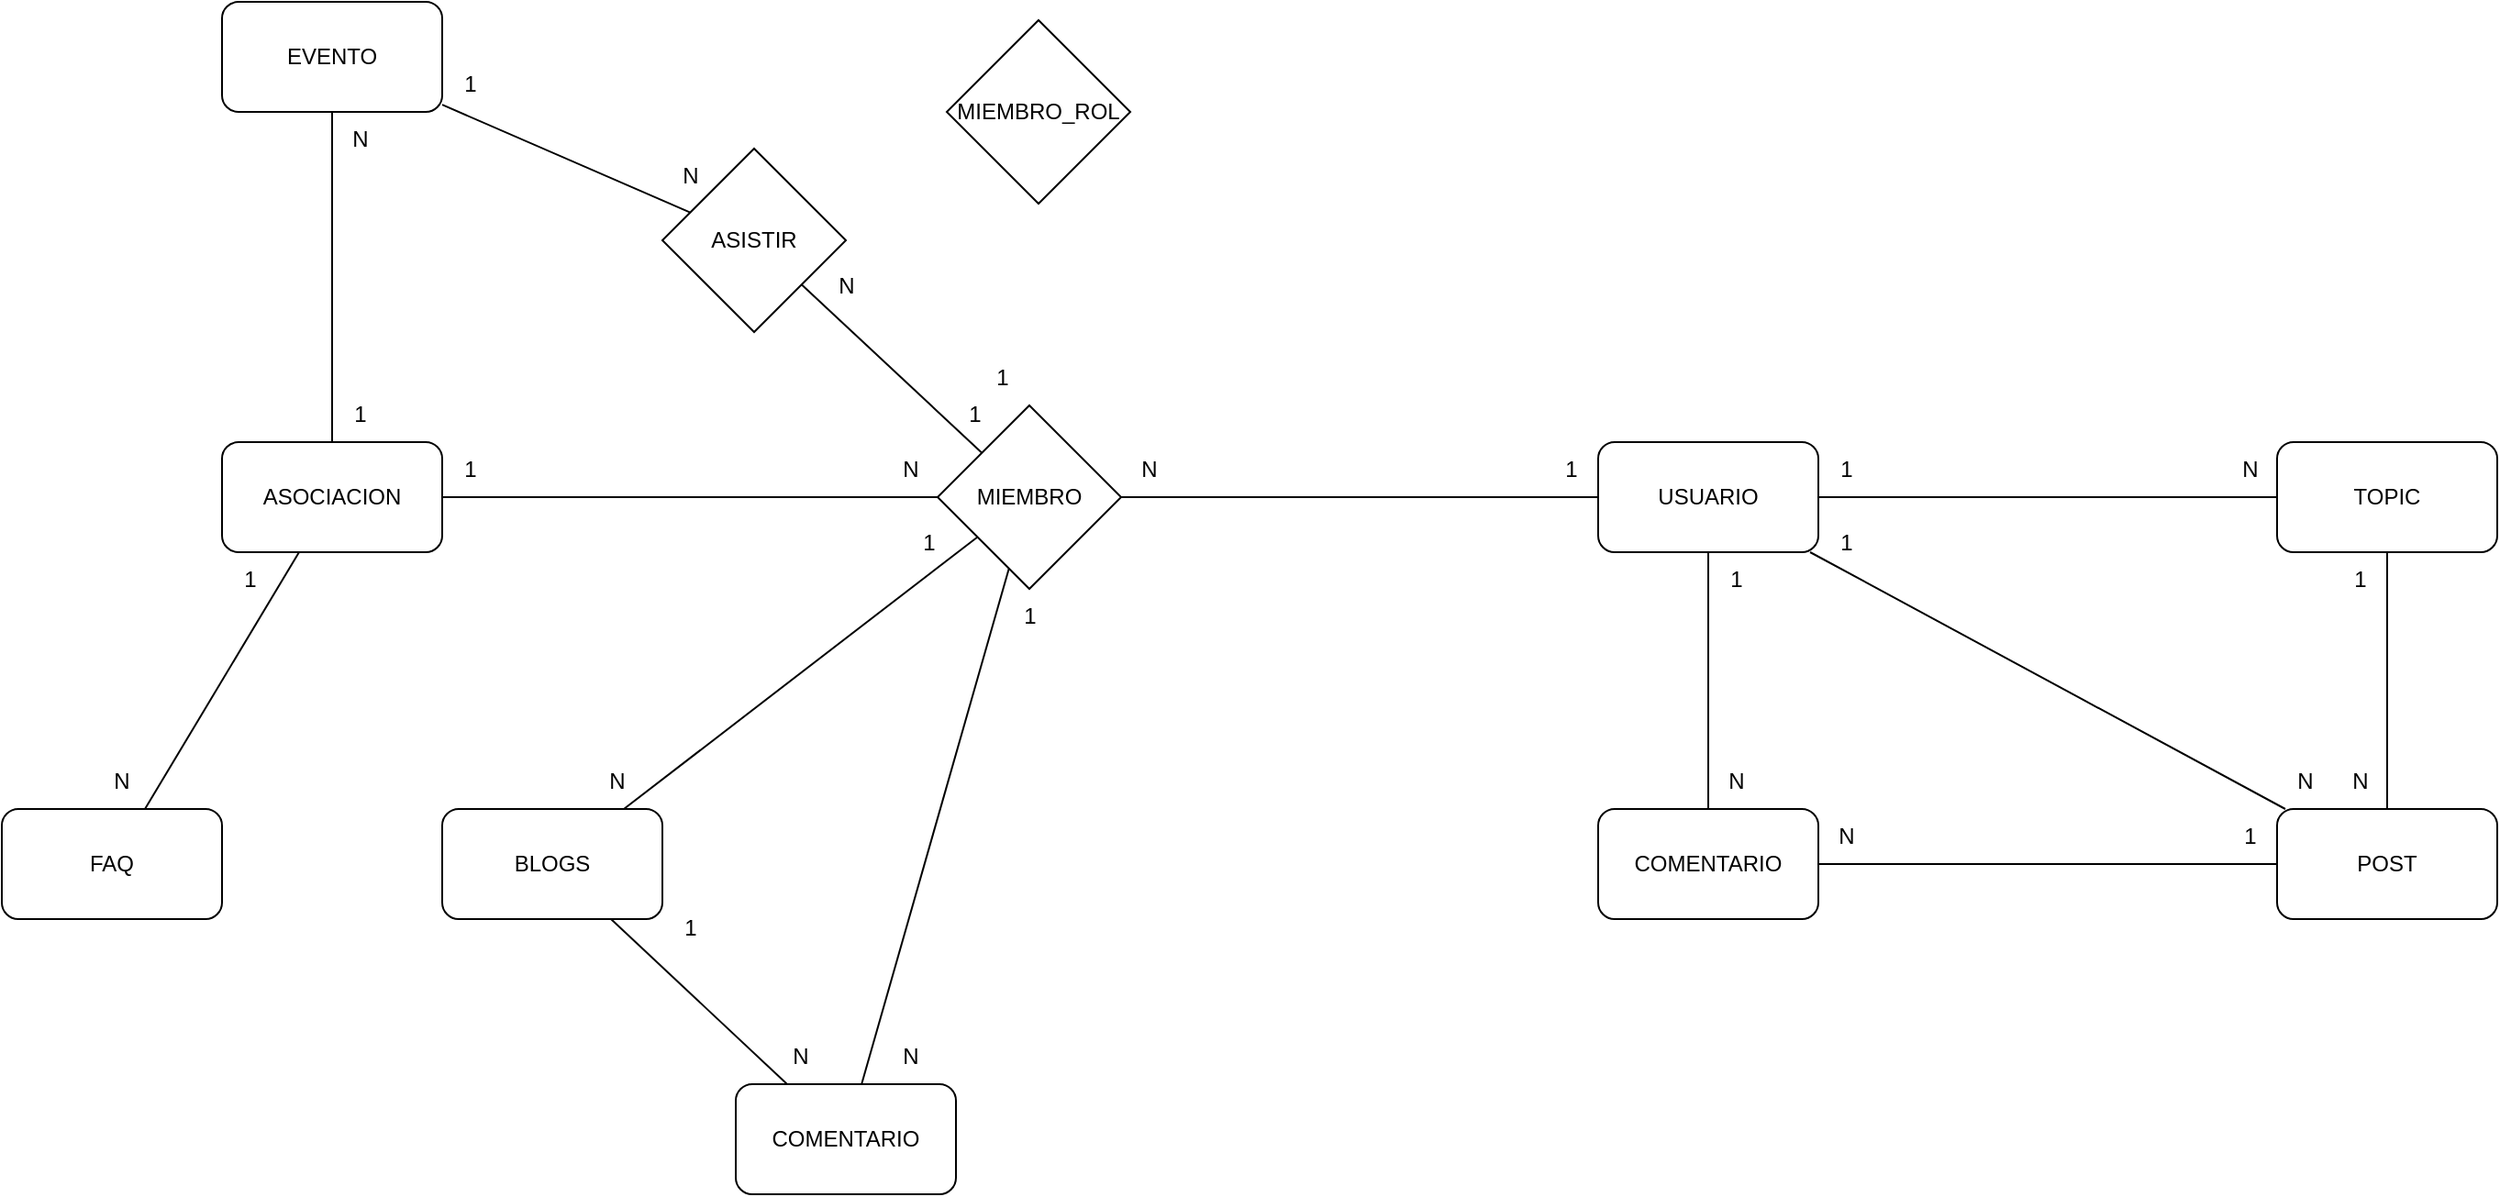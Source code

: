 <mxfile>
    <diagram id="R2lEEEUBdFMjLlhIrx00" name="Page-1">
        <mxGraphModel dx="1107" dy="612" grid="1" gridSize="10" guides="1" tooltips="1" connect="1" arrows="1" fold="1" page="1" pageScale="1" pageWidth="3300" pageHeight="4681" math="0" shadow="0" extFonts="Permanent Marker^https://fonts.googleapis.com/css?family=Permanent+Marker">
            <root>
                <mxCell id="0"/>
                <mxCell id="1" parent="0"/>
                <mxCell id="6TVAVnuaZjavT5ibVuFq-6" style="rounded=0;orthogonalLoop=1;jettySize=auto;html=1;endArrow=none;endFill=0;" parent="1" source="6TVAVnuaZjavT5ibVuFq-1" target="6TVAVnuaZjavT5ibVuFq-71" edge="1">
                    <mxGeometry relative="1" as="geometry">
                        <mxPoint x="1470" y="2900" as="targetPoint"/>
                    </mxGeometry>
                </mxCell>
                <mxCell id="6TVAVnuaZjavT5ibVuFq-1" value="ASOCIACION" style="rounded=1;whiteSpace=wrap;html=1;" parent="1" vertex="1">
                    <mxGeometry x="1090" y="2870" width="120" height="60" as="geometry"/>
                </mxCell>
                <mxCell id="6TVAVnuaZjavT5ibVuFq-2" value="USUARIO" style="rounded=1;whiteSpace=wrap;html=1;" parent="1" vertex="1">
                    <mxGeometry x="1840" y="2870" width="120" height="60" as="geometry"/>
                </mxCell>
                <mxCell id="6TVAVnuaZjavT5ibVuFq-3" value="FAQ" style="rounded=1;whiteSpace=wrap;html=1;" parent="1" vertex="1">
                    <mxGeometry x="970" y="3070" width="120" height="60" as="geometry"/>
                </mxCell>
                <mxCell id="6TVAVnuaZjavT5ibVuFq-4" value="BLOGS" style="rounded=1;whiteSpace=wrap;html=1;" parent="1" vertex="1">
                    <mxGeometry x="1210" y="3070" width="120" height="60" as="geometry"/>
                </mxCell>
                <mxCell id="6TVAVnuaZjavT5ibVuFq-7" style="rounded=0;orthogonalLoop=1;jettySize=auto;html=1;endArrow=none;endFill=0;" parent="1" source="6TVAVnuaZjavT5ibVuFq-2" target="6TVAVnuaZjavT5ibVuFq-71" edge="1">
                    <mxGeometry relative="1" as="geometry">
                        <mxPoint x="1220" y="2910" as="sourcePoint"/>
                        <mxPoint x="1590" y="2900" as="targetPoint"/>
                    </mxGeometry>
                </mxCell>
                <mxCell id="6TVAVnuaZjavT5ibVuFq-9" value="1" style="text;html=1;align=center;verticalAlign=middle;resizable=0;points=[];autosize=1;strokeColor=none;fillColor=none;" parent="1" vertex="1">
                    <mxGeometry x="1210" y="2870" width="30" height="30" as="geometry"/>
                </mxCell>
                <mxCell id="6TVAVnuaZjavT5ibVuFq-10" value="N" style="text;html=1;align=center;verticalAlign=middle;resizable=0;points=[];autosize=1;strokeColor=none;fillColor=none;" parent="1" vertex="1">
                    <mxGeometry x="1450" y="2870" width="30" height="30" as="geometry"/>
                </mxCell>
                <mxCell id="6TVAVnuaZjavT5ibVuFq-11" value="N" style="text;html=1;align=center;verticalAlign=middle;resizable=0;points=[];autosize=1;strokeColor=none;fillColor=none;" parent="1" vertex="1">
                    <mxGeometry x="1580" y="2870" width="30" height="30" as="geometry"/>
                </mxCell>
                <mxCell id="6TVAVnuaZjavT5ibVuFq-12" value="1" style="text;html=1;align=center;verticalAlign=middle;resizable=0;points=[];autosize=1;strokeColor=none;fillColor=none;" parent="1" vertex="1">
                    <mxGeometry x="1810" y="2870" width="30" height="30" as="geometry"/>
                </mxCell>
                <mxCell id="6TVAVnuaZjavT5ibVuFq-14" style="rounded=0;orthogonalLoop=1;jettySize=auto;html=1;endArrow=none;endFill=0;" parent="1" source="6TVAVnuaZjavT5ibVuFq-1" target="6TVAVnuaZjavT5ibVuFq-3" edge="1">
                    <mxGeometry relative="1" as="geometry">
                        <mxPoint x="1050" y="2940" as="sourcePoint"/>
                        <mxPoint x="1176" y="3080" as="targetPoint"/>
                    </mxGeometry>
                </mxCell>
                <mxCell id="6TVAVnuaZjavT5ibVuFq-16" value="1" style="text;html=1;align=center;verticalAlign=middle;resizable=0;points=[];autosize=1;strokeColor=none;fillColor=none;" parent="1" vertex="1">
                    <mxGeometry x="1090" y="2930" width="30" height="30" as="geometry"/>
                </mxCell>
                <mxCell id="6TVAVnuaZjavT5ibVuFq-18" value="N" style="text;html=1;align=center;verticalAlign=middle;resizable=0;points=[];autosize=1;strokeColor=none;fillColor=none;" parent="1" vertex="1">
                    <mxGeometry x="1020" y="3040" width="30" height="30" as="geometry"/>
                </mxCell>
                <mxCell id="6TVAVnuaZjavT5ibVuFq-21" value="COMENTARIO" style="rounded=1;whiteSpace=wrap;html=1;" parent="1" vertex="1">
                    <mxGeometry x="1370" y="3220" width="120" height="60" as="geometry"/>
                </mxCell>
                <mxCell id="6TVAVnuaZjavT5ibVuFq-22" style="rounded=0;orthogonalLoop=1;jettySize=auto;html=1;endArrow=none;endFill=0;" parent="1" source="6TVAVnuaZjavT5ibVuFq-4" target="6TVAVnuaZjavT5ibVuFq-21" edge="1">
                    <mxGeometry relative="1" as="geometry">
                        <mxPoint x="1460" y="3090" as="sourcePoint"/>
                        <mxPoint x="1544" y="3230" as="targetPoint"/>
                    </mxGeometry>
                </mxCell>
                <mxCell id="6TVAVnuaZjavT5ibVuFq-23" value="1" style="text;html=1;align=center;verticalAlign=middle;resizable=0;points=[];autosize=1;strokeColor=none;fillColor=none;" parent="1" vertex="1">
                    <mxGeometry x="1330" y="3120" width="30" height="30" as="geometry"/>
                </mxCell>
                <mxCell id="6TVAVnuaZjavT5ibVuFq-24" value="N" style="text;html=1;align=center;verticalAlign=middle;resizable=0;points=[];autosize=1;strokeColor=none;fillColor=none;" parent="1" vertex="1">
                    <mxGeometry x="1390" y="3190" width="30" height="30" as="geometry"/>
                </mxCell>
                <mxCell id="6TVAVnuaZjavT5ibVuFq-29" style="rounded=0;orthogonalLoop=1;jettySize=auto;html=1;endArrow=none;endFill=0;" parent="1" source="6TVAVnuaZjavT5ibVuFq-71" target="6TVAVnuaZjavT5ibVuFq-21" edge="1">
                    <mxGeometry relative="1" as="geometry">
                        <mxPoint x="1521.429" y="2930" as="sourcePoint"/>
                        <mxPoint x="1580" y="3130" as="targetPoint"/>
                    </mxGeometry>
                </mxCell>
                <mxCell id="6TVAVnuaZjavT5ibVuFq-30" value="1" style="text;html=1;align=center;verticalAlign=middle;resizable=0;points=[];autosize=1;strokeColor=none;fillColor=none;" parent="1" vertex="1">
                    <mxGeometry x="1515" y="2950" width="30" height="30" as="geometry"/>
                </mxCell>
                <mxCell id="6TVAVnuaZjavT5ibVuFq-31" value="N" style="text;html=1;align=center;verticalAlign=middle;resizable=0;points=[];autosize=1;strokeColor=none;fillColor=none;" parent="1" vertex="1">
                    <mxGeometry x="1450" y="3190" width="30" height="30" as="geometry"/>
                </mxCell>
                <mxCell id="6TVAVnuaZjavT5ibVuFq-32" value="TOPIC" style="rounded=1;whiteSpace=wrap;html=1;" parent="1" vertex="1">
                    <mxGeometry x="2210" y="2870" width="120" height="60" as="geometry"/>
                </mxCell>
                <mxCell id="6TVAVnuaZjavT5ibVuFq-40" value="POST" style="rounded=1;whiteSpace=wrap;html=1;" parent="1" vertex="1">
                    <mxGeometry x="2210" y="3070" width="120" height="60" as="geometry"/>
                </mxCell>
                <mxCell id="6TVAVnuaZjavT5ibVuFq-41" value="COMENTARIO" style="rounded=1;whiteSpace=wrap;html=1;" parent="1" vertex="1">
                    <mxGeometry x="1840" y="3070" width="120" height="60" as="geometry"/>
                </mxCell>
                <mxCell id="6TVAVnuaZjavT5ibVuFq-43" style="rounded=0;orthogonalLoop=1;jettySize=auto;html=1;endArrow=none;endFill=0;" parent="1" source="6TVAVnuaZjavT5ibVuFq-32" target="6TVAVnuaZjavT5ibVuFq-40" edge="1">
                    <mxGeometry relative="1" as="geometry">
                        <mxPoint x="2220" y="2910" as="sourcePoint"/>
                        <mxPoint x="2030" y="2910" as="targetPoint"/>
                    </mxGeometry>
                </mxCell>
                <mxCell id="6TVAVnuaZjavT5ibVuFq-44" style="rounded=0;orthogonalLoop=1;jettySize=auto;html=1;endArrow=none;endFill=0;" parent="1" source="6TVAVnuaZjavT5ibVuFq-40" target="6TVAVnuaZjavT5ibVuFq-41" edge="1">
                    <mxGeometry relative="1" as="geometry">
                        <mxPoint x="2144" y="3010" as="sourcePoint"/>
                        <mxPoint x="2130" y="3130" as="targetPoint"/>
                    </mxGeometry>
                </mxCell>
                <mxCell id="6TVAVnuaZjavT5ibVuFq-45" style="rounded=0;orthogonalLoop=1;jettySize=auto;html=1;endArrow=none;endFill=0;" parent="1" source="6TVAVnuaZjavT5ibVuFq-32" target="6TVAVnuaZjavT5ibVuFq-2" edge="1">
                    <mxGeometry relative="1" as="geometry">
                        <mxPoint x="2240" y="2780" as="sourcePoint"/>
                        <mxPoint x="1990" y="2780" as="targetPoint"/>
                    </mxGeometry>
                </mxCell>
                <mxCell id="6TVAVnuaZjavT5ibVuFq-46" value="1" style="text;html=1;align=center;verticalAlign=middle;resizable=0;points=[];autosize=1;strokeColor=none;fillColor=none;" parent="1" vertex="1">
                    <mxGeometry x="1960" y="2870" width="30" height="30" as="geometry"/>
                </mxCell>
                <mxCell id="6TVAVnuaZjavT5ibVuFq-47" value="N" style="text;html=1;align=center;verticalAlign=middle;resizable=0;points=[];autosize=1;strokeColor=none;fillColor=none;" parent="1" vertex="1">
                    <mxGeometry x="2180" y="2870" width="30" height="30" as="geometry"/>
                </mxCell>
                <mxCell id="6TVAVnuaZjavT5ibVuFq-48" value="1" style="text;html=1;align=center;verticalAlign=middle;resizable=0;points=[];autosize=1;strokeColor=none;fillColor=none;" parent="1" vertex="1">
                    <mxGeometry x="2240" y="2930" width="30" height="30" as="geometry"/>
                </mxCell>
                <mxCell id="6TVAVnuaZjavT5ibVuFq-49" value="N" style="text;html=1;align=center;verticalAlign=middle;resizable=0;points=[];autosize=1;strokeColor=none;fillColor=none;" parent="1" vertex="1">
                    <mxGeometry x="2240" y="3040" width="30" height="30" as="geometry"/>
                </mxCell>
                <mxCell id="6TVAVnuaZjavT5ibVuFq-50" value="1" style="text;html=1;align=center;verticalAlign=middle;resizable=0;points=[];autosize=1;strokeColor=none;fillColor=none;" parent="1" vertex="1">
                    <mxGeometry x="2180" y="3070" width="30" height="30" as="geometry"/>
                </mxCell>
                <mxCell id="6TVAVnuaZjavT5ibVuFq-51" value="N" style="text;html=1;align=center;verticalAlign=middle;resizable=0;points=[];autosize=1;strokeColor=none;fillColor=none;" parent="1" vertex="1">
                    <mxGeometry x="1960" y="3070" width="30" height="30" as="geometry"/>
                </mxCell>
                <mxCell id="6TVAVnuaZjavT5ibVuFq-52" style="rounded=0;orthogonalLoop=1;jettySize=auto;html=1;endArrow=none;endFill=0;" parent="1" source="6TVAVnuaZjavT5ibVuFq-41" target="6TVAVnuaZjavT5ibVuFq-2" edge="1">
                    <mxGeometry relative="1" as="geometry">
                        <mxPoint x="2100" y="3000" as="sourcePoint"/>
                        <mxPoint x="1850" y="3000" as="targetPoint"/>
                    </mxGeometry>
                </mxCell>
                <mxCell id="6TVAVnuaZjavT5ibVuFq-53" value="1" style="text;html=1;align=center;verticalAlign=middle;resizable=0;points=[];autosize=1;strokeColor=none;fillColor=none;" parent="1" vertex="1">
                    <mxGeometry x="1900" y="2930" width="30" height="30" as="geometry"/>
                </mxCell>
                <mxCell id="6TVAVnuaZjavT5ibVuFq-54" value="N" style="text;html=1;align=center;verticalAlign=middle;resizable=0;points=[];autosize=1;strokeColor=none;fillColor=none;" parent="1" vertex="1">
                    <mxGeometry x="1900" y="3040" width="30" height="30" as="geometry"/>
                </mxCell>
                <mxCell id="6TVAVnuaZjavT5ibVuFq-55" style="rounded=0;orthogonalLoop=1;jettySize=auto;html=1;endArrow=none;endFill=0;" parent="1" source="6TVAVnuaZjavT5ibVuFq-40" target="6TVAVnuaZjavT5ibVuFq-2" edge="1">
                    <mxGeometry relative="1" as="geometry">
                        <mxPoint x="2210" y="2980" as="sourcePoint"/>
                        <mxPoint x="1960" y="2980" as="targetPoint"/>
                    </mxGeometry>
                </mxCell>
                <mxCell id="6TVAVnuaZjavT5ibVuFq-56" value="1" style="text;html=1;align=center;verticalAlign=middle;resizable=0;points=[];autosize=1;strokeColor=none;fillColor=none;" parent="1" vertex="1">
                    <mxGeometry x="1960" y="2910" width="30" height="30" as="geometry"/>
                </mxCell>
                <mxCell id="6TVAVnuaZjavT5ibVuFq-57" value="N" style="text;html=1;align=center;verticalAlign=middle;resizable=0;points=[];autosize=1;strokeColor=none;fillColor=none;" parent="1" vertex="1">
                    <mxGeometry x="2210" y="3040" width="30" height="30" as="geometry"/>
                </mxCell>
                <mxCell id="6TVAVnuaZjavT5ibVuFq-60" value="1" style="text;html=1;align=center;verticalAlign=middle;resizable=0;points=[];autosize=1;strokeColor=none;fillColor=none;" parent="1" vertex="1">
                    <mxGeometry x="1500" y="2820" width="30" height="30" as="geometry"/>
                </mxCell>
                <mxCell id="6TVAVnuaZjavT5ibVuFq-66" value="EVENTO" style="rounded=1;whiteSpace=wrap;html=1;" parent="1" vertex="1">
                    <mxGeometry x="1090" y="2630" width="120" height="60" as="geometry"/>
                </mxCell>
                <mxCell id="6TVAVnuaZjavT5ibVuFq-67" style="rounded=0;orthogonalLoop=1;jettySize=auto;html=1;endArrow=none;endFill=0;" parent="1" source="6TVAVnuaZjavT5ibVuFq-1" target="6TVAVnuaZjavT5ibVuFq-66" edge="1">
                    <mxGeometry relative="1" as="geometry">
                        <mxPoint x="970" y="2890" as="sourcePoint"/>
                        <mxPoint x="886" y="3030" as="targetPoint"/>
                    </mxGeometry>
                </mxCell>
                <mxCell id="6TVAVnuaZjavT5ibVuFq-68" value="1" style="text;html=1;align=center;verticalAlign=middle;resizable=0;points=[];autosize=1;strokeColor=none;fillColor=none;" parent="1" vertex="1">
                    <mxGeometry x="1150" y="2840" width="30" height="30" as="geometry"/>
                </mxCell>
                <mxCell id="6TVAVnuaZjavT5ibVuFq-69" value="N" style="text;html=1;align=center;verticalAlign=middle;resizable=0;points=[];autosize=1;strokeColor=none;fillColor=none;" parent="1" vertex="1">
                    <mxGeometry x="1150" y="2690" width="30" height="30" as="geometry"/>
                </mxCell>
                <mxCell id="6TVAVnuaZjavT5ibVuFq-71" value="MIEMBRO" style="rhombus;whiteSpace=wrap;html=1;" parent="1" vertex="1">
                    <mxGeometry x="1480" y="2850" width="100" height="100" as="geometry"/>
                </mxCell>
                <mxCell id="6TVAVnuaZjavT5ibVuFq-72" value="ASISTIR" style="rhombus;whiteSpace=wrap;html=1;" parent="1" vertex="1">
                    <mxGeometry x="1330" y="2710" width="100" height="100" as="geometry"/>
                </mxCell>
                <mxCell id="6TVAVnuaZjavT5ibVuFq-73" style="rounded=0;orthogonalLoop=1;jettySize=auto;html=1;endArrow=none;endFill=0;" parent="1" source="6TVAVnuaZjavT5ibVuFq-72" target="6TVAVnuaZjavT5ibVuFq-66" edge="1">
                    <mxGeometry relative="1" as="geometry">
                        <mxPoint x="1269.71" y="2795" as="sourcePoint"/>
                        <mxPoint x="1269.71" y="2615" as="targetPoint"/>
                    </mxGeometry>
                </mxCell>
                <mxCell id="6TVAVnuaZjavT5ibVuFq-74" style="rounded=0;orthogonalLoop=1;jettySize=auto;html=1;endArrow=none;endFill=0;" parent="1" source="6TVAVnuaZjavT5ibVuFq-71" target="6TVAVnuaZjavT5ibVuFq-72" edge="1">
                    <mxGeometry relative="1" as="geometry">
                        <mxPoint x="1355" y="2755" as="sourcePoint"/>
                        <mxPoint x="1220" y="2696" as="targetPoint"/>
                    </mxGeometry>
                </mxCell>
                <mxCell id="6TVAVnuaZjavT5ibVuFq-75" value="1" style="text;html=1;align=center;verticalAlign=middle;resizable=0;points=[];autosize=1;strokeColor=none;fillColor=none;" parent="1" vertex="1">
                    <mxGeometry x="1210" y="2660" width="30" height="30" as="geometry"/>
                </mxCell>
                <mxCell id="6TVAVnuaZjavT5ibVuFq-76" value="N" style="text;html=1;align=center;verticalAlign=middle;resizable=0;points=[];autosize=1;strokeColor=none;fillColor=none;" parent="1" vertex="1">
                    <mxGeometry x="1330" y="2710" width="30" height="30" as="geometry"/>
                </mxCell>
                <mxCell id="6TVAVnuaZjavT5ibVuFq-77" value="N" style="text;html=1;align=center;verticalAlign=middle;resizable=0;points=[];autosize=1;strokeColor=none;fillColor=none;" parent="1" vertex="1">
                    <mxGeometry x="1415" y="2770" width="30" height="30" as="geometry"/>
                </mxCell>
                <mxCell id="6TVAVnuaZjavT5ibVuFq-78" value="1" style="text;html=1;align=center;verticalAlign=middle;resizable=0;points=[];autosize=1;strokeColor=none;fillColor=none;" parent="1" vertex="1">
                    <mxGeometry x="1485" y="2840" width="30" height="30" as="geometry"/>
                </mxCell>
                <mxCell id="3CW6DmZ7XzqeSMqKbyhW-1" value="MIEMBRO_ROL" style="rhombus;whiteSpace=wrap;html=1;" parent="1" vertex="1">
                    <mxGeometry x="1485" y="2640" width="100" height="100" as="geometry"/>
                </mxCell>
                <mxCell id="2" style="rounded=0;orthogonalLoop=1;jettySize=auto;html=1;endArrow=none;endFill=0;" parent="1" source="6TVAVnuaZjavT5ibVuFq-4" target="6TVAVnuaZjavT5ibVuFq-71" edge="1">
                    <mxGeometry relative="1" as="geometry">
                        <mxPoint x="1460" y="2980" as="targetPoint"/>
                        <mxPoint x="1190" y="2980" as="sourcePoint"/>
                    </mxGeometry>
                </mxCell>
                <mxCell id="3" value="1" style="text;html=1;align=center;verticalAlign=middle;resizable=0;points=[];autosize=1;strokeColor=none;fillColor=none;" parent="1" vertex="1">
                    <mxGeometry x="1460" y="2910" width="30" height="30" as="geometry"/>
                </mxCell>
                <mxCell id="4" value="N" style="text;html=1;align=center;verticalAlign=middle;resizable=0;points=[];autosize=1;strokeColor=none;fillColor=none;" parent="1" vertex="1">
                    <mxGeometry x="1290" y="3040" width="30" height="30" as="geometry"/>
                </mxCell>
            </root>
        </mxGraphModel>
    </diagram>
</mxfile>
